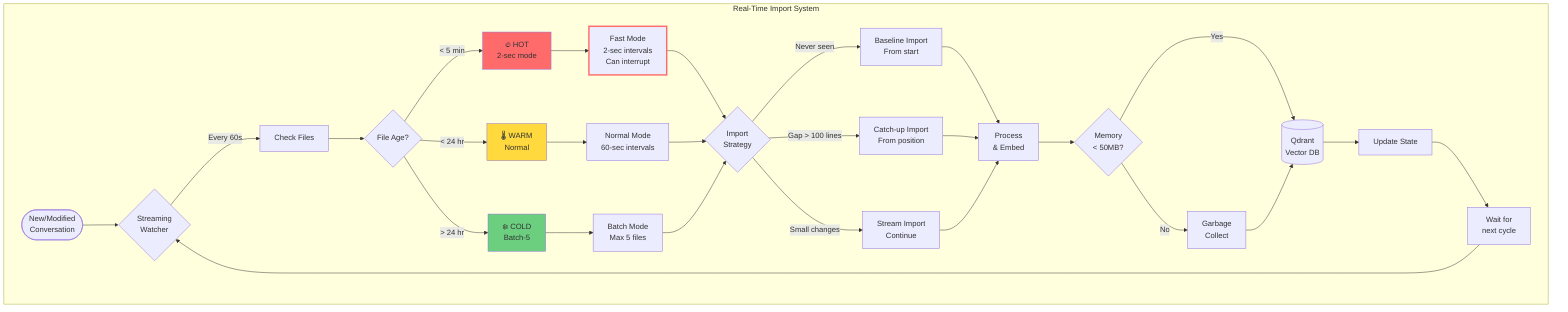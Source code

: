 flowchart TB
    subgraph "Real-Time Import System"
        NewFile([New/Modified<br/>Conversation]) --> Watcher{Streaming<br/>Watcher}
        
        Watcher -->|Every 60s| Check[Check Files]
        Check --> Priority{File Age?}
        
        Priority -->|< 5 min| Hot[🔥 HOT<br/>2-sec mode]
        Priority -->|< 24 hr| Warm[🌡️ WARM<br/>Normal]
        Priority -->|> 24 hr| Cold[❄️ COLD<br/>Batch-5]
        
        Hot --> FastMode[Fast Mode<br/>2-sec intervals<br/>Can interrupt]
        Warm --> NormalMode[Normal Mode<br/>60-sec intervals]
        Cold --> BatchMode[Batch Mode<br/>Max 5 files]
        
        FastMode --> Import{Import<br/>Strategy}
        NormalMode --> Import
        BatchMode --> Import
        
        Import -->|Never seen| Full[Baseline Import<br/>From start]
        Import -->|Gap > 100 lines| Catchup[Catch-up Import<br/>From position]
        Import -->|Small changes| Stream[Stream Import<br/>Continue]
        
        Full --> Process[Process<br/>& Embed]
        Catchup --> Process
        Stream --> Process
        
        Process --> Memory{Memory<br/>< 50MB?}
        Memory -->|Yes| Store[(Qdrant<br/>Vector DB)]
        Memory -->|No| GC[Garbage<br/>Collect]
        
        GC --> Store
        Store --> State[Update State]
        State --> Wait[Wait for<br/>next cycle]
        Wait --> Watcher
        
        style Hot fill:#ff6b6b
        style Warm fill:#ffd93d
        style Cold fill:#6bcf7f
        style FastMode stroke:#ff6b6b,stroke-width:3px
    end